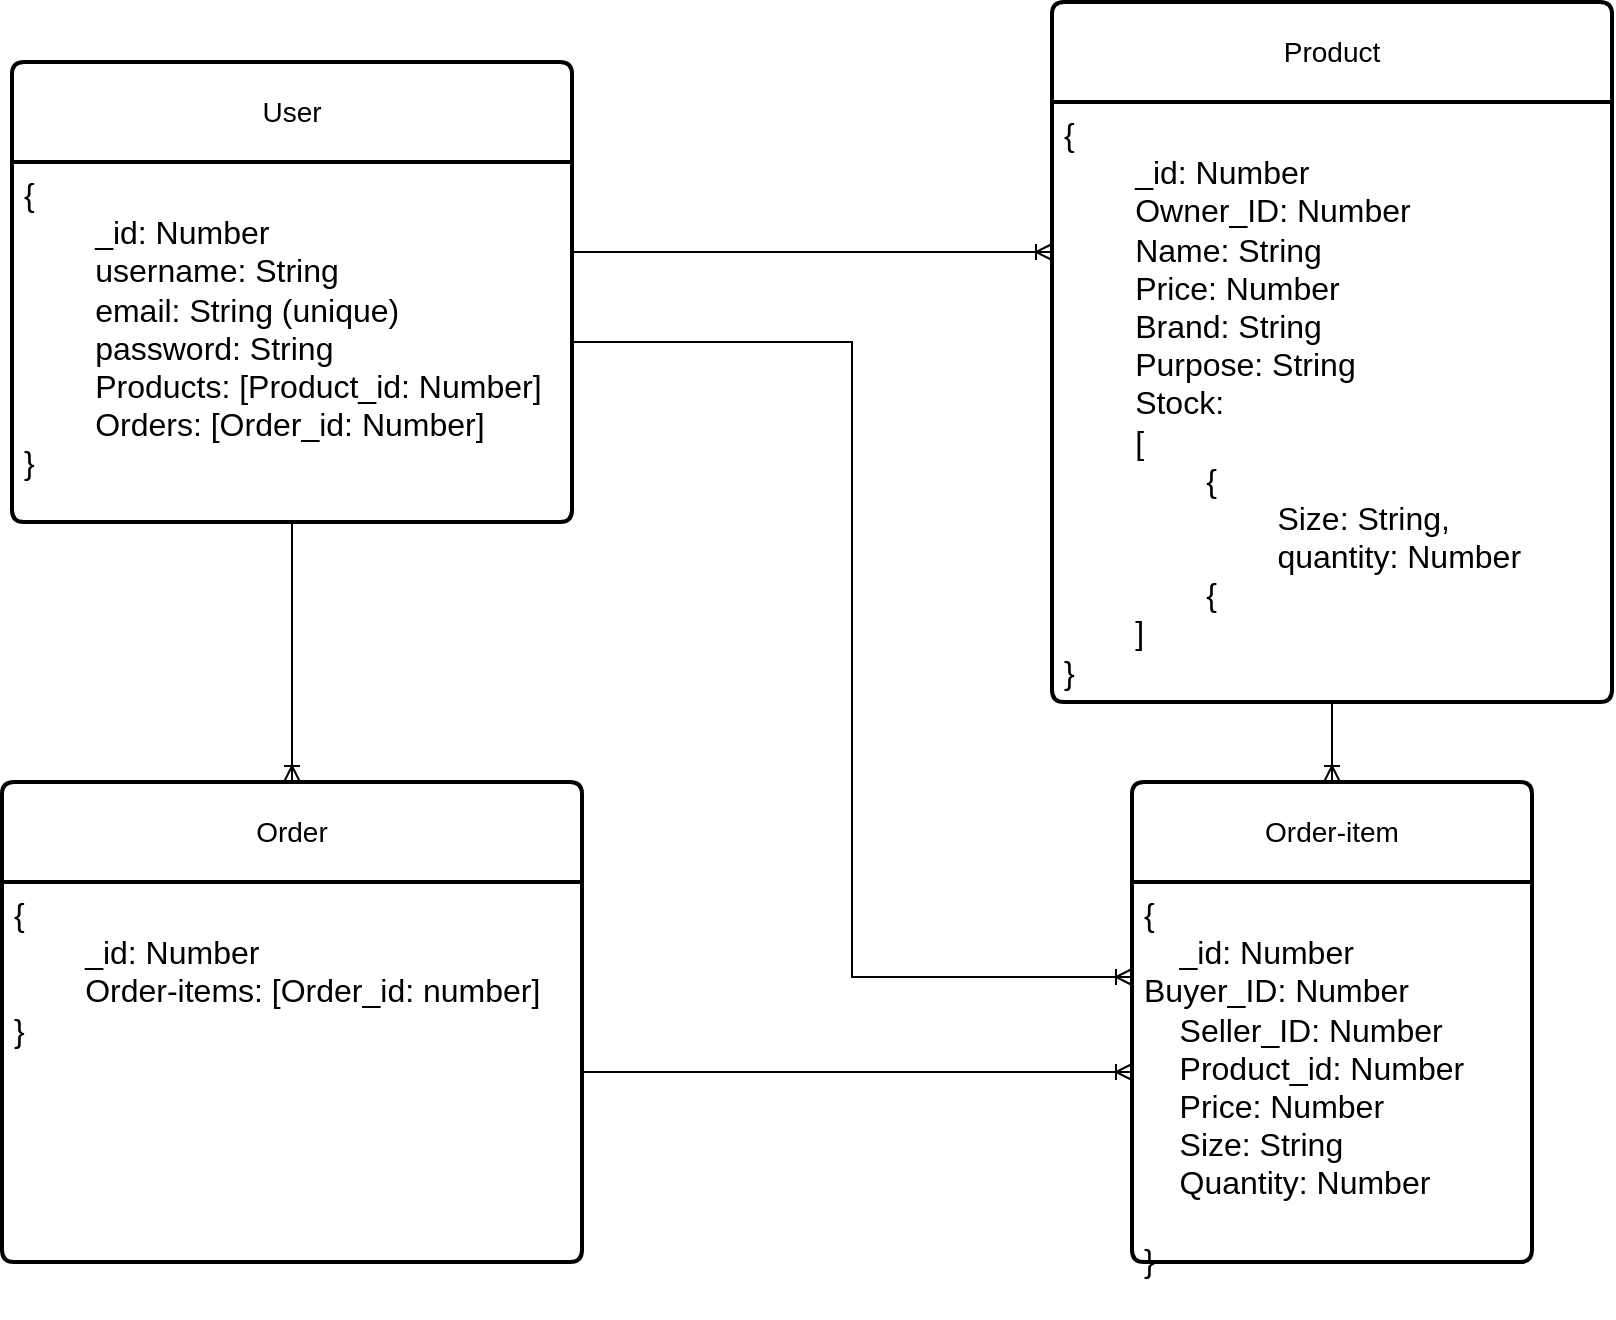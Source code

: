 <mxfile version="22.1.7" type="device">
  <diagram name="Page-1" id="qp85u31T0LVJBbgJjLoR">
    <mxGraphModel dx="1434" dy="746" grid="1" gridSize="10" guides="1" tooltips="1" connect="1" arrows="1" fold="1" page="1" pageScale="1" pageWidth="827" pageHeight="1169" math="0" shadow="0">
      <root>
        <mxCell id="0" />
        <mxCell id="1" parent="0" />
        <mxCell id="JjSkaJkUtYKDlv3DAUIi-1" value="User" style="swimlane;childLayout=stackLayout;horizontal=1;startSize=50;horizontalStack=0;rounded=1;fontSize=14;fontStyle=0;strokeWidth=2;resizeParent=0;resizeLast=1;shadow=0;dashed=0;align=center;arcSize=4;whiteSpace=wrap;html=1;" parent="1" vertex="1">
          <mxGeometry x="50" y="80" width="280" height="230" as="geometry" />
        </mxCell>
        <mxCell id="JjSkaJkUtYKDlv3DAUIi-2" value="&lt;div style=&quot;font-size: 16px;&quot;&gt;&lt;span style=&quot;background-color: initial;&quot;&gt;&lt;font style=&quot;font-size: 16px;&quot;&gt;{&lt;/font&gt;&lt;/span&gt;&lt;/div&gt;&lt;div style=&quot;font-size: 16px;&quot;&gt;&lt;span style=&quot;background-color: initial;&quot;&gt;&lt;font style=&quot;font-size: 16px;&quot;&gt;&lt;span style=&quot;white-space: pre;&quot;&gt;&#x9;&lt;/span&gt;_id: Number&lt;/font&gt;&lt;/span&gt;&lt;/div&gt;&lt;div style=&quot;font-size: 16px;&quot;&gt;&lt;span style=&quot;background-color: initial;&quot;&gt;&lt;font style=&quot;font-size: 16px;&quot;&gt;&lt;span style=&quot;white-space: pre;&quot;&gt;&#x9;&lt;/span&gt;username: String&lt;br&gt;&lt;/font&gt;&lt;/span&gt;&lt;/div&gt;&lt;div style=&quot;font-size: 16px;&quot;&gt;&lt;span style=&quot;background-color: initial;&quot;&gt;&lt;font style=&quot;font-size: 16px;&quot;&gt;&lt;span style=&quot;white-space: pre;&quot;&gt;&#x9;&lt;/span&gt;email: String (unique)&lt;br&gt;&lt;/font&gt;&lt;/span&gt;&lt;/div&gt;&lt;div style=&quot;font-size: 16px;&quot;&gt;&lt;/div&gt;&lt;div style=&quot;font-size: 16px;&quot;&gt;&lt;span style=&quot;background-color: initial;&quot;&gt;&lt;font style=&quot;font-size: 16px;&quot;&gt;&lt;span style=&quot;white-space: pre;&quot;&gt;&#x9;&lt;/span&gt;password: String&lt;/font&gt;&lt;/span&gt;&lt;/div&gt;&lt;div style=&quot;font-size: 16px;&quot;&gt;&lt;span style=&quot;background-color: initial;&quot;&gt;&lt;font style=&quot;font-size: 16px;&quot;&gt;&lt;span style=&quot;white-space: pre;&quot;&gt;&#x9;&lt;/span&gt;Products: [Product_id: Number]&lt;br&gt;&lt;/font&gt;&lt;/span&gt;&lt;/div&gt;&lt;div style=&quot;font-size: 16px;&quot;&gt;&lt;span style=&quot;background-color: initial;&quot;&gt;&lt;font style=&quot;font-size: 16px;&quot;&gt;&lt;span style=&quot;white-space: pre;&quot;&gt;&#x9;&lt;/span&gt;Orders: [Order_id: Number]&lt;br&gt;&lt;/font&gt;&lt;/span&gt;&lt;/div&gt;&lt;div style=&quot;font-size: 16px;&quot;&gt;&lt;span style=&quot;background-color: initial;&quot;&gt;&lt;font style=&quot;font-size: 16px;&quot;&gt;}&lt;/font&gt;&lt;/span&gt;&lt;/div&gt;&lt;div style=&quot;font-size: 16px;&quot;&gt;&lt;br&gt;&lt;/div&gt;" style="align=left;strokeColor=none;fillColor=none;spacingLeft=4;fontSize=12;verticalAlign=top;resizable=0;rotatable=0;part=1;html=1;" parent="JjSkaJkUtYKDlv3DAUIi-1" vertex="1">
          <mxGeometry y="50" width="280" height="180" as="geometry" />
        </mxCell>
        <mxCell id="JjSkaJkUtYKDlv3DAUIi-3" value="Product" style="swimlane;childLayout=stackLayout;horizontal=1;startSize=50;horizontalStack=0;rounded=1;fontSize=14;fontStyle=0;strokeWidth=2;resizeParent=0;resizeLast=1;shadow=0;dashed=0;align=center;arcSize=4;whiteSpace=wrap;html=1;" parent="1" vertex="1">
          <mxGeometry x="570" y="50" width="280" height="350" as="geometry" />
        </mxCell>
        <mxCell id="JjSkaJkUtYKDlv3DAUIi-4" value="&lt;font style=&quot;font-size: 16px;&quot;&gt;{&lt;br&gt;&lt;span style=&quot;white-space: pre;&quot;&gt;&#x9;&lt;/span&gt;_id: Number&lt;br&gt;&lt;span style=&quot;white-space: pre;&quot;&gt;&#x9;&lt;/span&gt;Owner_ID: Number&lt;br&gt;&lt;span style=&quot;white-space: pre;&quot;&gt;&#x9;&lt;/span&gt;Name: String&lt;br&gt;&lt;span style=&quot;white-space: pre;&quot;&gt;&#x9;&lt;/span&gt;Price: Number&lt;br&gt;&lt;span style=&quot;white-space: pre;&quot;&gt;&#x9;&lt;/span&gt;Brand: String&lt;br&gt;&lt;span style=&quot;white-space: pre;&quot;&gt;&#x9;&lt;/span&gt;Purpose: String&lt;br&gt;&lt;span style=&quot;white-space: pre;&quot;&gt;&#x9;&lt;/span&gt;Stock: &lt;span style=&quot;white-space: pre;&quot;&gt;&#x9;&lt;/span&gt;&lt;br&gt;&lt;span style=&quot;white-space: pre;&quot;&gt;&#x9;&lt;/span&gt;[&lt;br&gt;&lt;span style=&quot;white-space: pre;&quot;&gt;&#x9;&lt;/span&gt;&lt;span style=&quot;white-space: pre;&quot;&gt;&#x9;&lt;/span&gt;{&lt;br&gt;&lt;span style=&quot;white-space: pre;&quot;&gt;&#x9;&lt;/span&gt;&lt;span style=&quot;white-space: pre;&quot;&gt;&#x9;&lt;/span&gt;&lt;span style=&quot;white-space: pre;&quot;&gt;&#x9;&lt;/span&gt;Size: String, &lt;br&gt;&lt;span style=&quot;white-space: pre;&quot;&gt;&#x9;&lt;/span&gt;&lt;span style=&quot;white-space: pre;&quot;&gt;&#x9;&lt;span style=&quot;white-space: pre;&quot;&gt;&#x9;&lt;/span&gt;&lt;/span&gt;quantity: Number&lt;br&gt;&lt;span style=&quot;white-space: pre;&quot;&gt;&#x9;&lt;/span&gt;&lt;span style=&quot;white-space: pre;&quot;&gt;&#x9;&lt;/span&gt;{&lt;br&gt;&lt;span style=&quot;white-space: pre;&quot;&gt;&#x9;&lt;/span&gt;]&lt;br&gt;}&lt;br&gt;&lt;span style=&quot;white-space: pre;&quot;&gt;&#x9;&lt;/span&gt;&lt;br&gt;&lt;/font&gt;" style="align=left;strokeColor=none;fillColor=none;spacingLeft=4;fontSize=12;verticalAlign=top;resizable=0;rotatable=0;part=1;html=1;" parent="JjSkaJkUtYKDlv3DAUIi-3" vertex="1">
          <mxGeometry y="50" width="280" height="300" as="geometry" />
        </mxCell>
        <mxCell id="JjSkaJkUtYKDlv3DAUIi-5" style="edgeStyle=orthogonalEdgeStyle;rounded=0;orthogonalLoop=1;jettySize=auto;html=1;exitX=1;exitY=0.25;exitDx=0;exitDy=0;entryX=0;entryY=0.25;entryDx=0;entryDy=0;endArrow=ERoneToMany;endFill=0;" parent="1" source="JjSkaJkUtYKDlv3DAUIi-2" target="JjSkaJkUtYKDlv3DAUIi-4" edge="1">
          <mxGeometry relative="1" as="geometry" />
        </mxCell>
        <mxCell id="HELl3mfbh5D2u15L4ZEw-1" value="Order-item" style="swimlane;childLayout=stackLayout;horizontal=1;startSize=50;horizontalStack=0;rounded=1;fontSize=14;fontStyle=0;strokeWidth=2;resizeParent=0;resizeLast=1;shadow=0;dashed=0;align=center;arcSize=4;whiteSpace=wrap;html=1;" parent="1" vertex="1">
          <mxGeometry x="610" y="440" width="200" height="240" as="geometry" />
        </mxCell>
        <mxCell id="HELl3mfbh5D2u15L4ZEw-2" value="&lt;font style=&quot;font-size: 16px;&quot;&gt;{&lt;br&gt;&lt;span style=&quot;&quot;&gt;&lt;span style=&quot;&quot;&gt;&amp;nbsp;&amp;nbsp;&amp;nbsp;&amp;nbsp;&lt;/span&gt;&lt;/span&gt;_id: Number&lt;br&gt;Buyer_ID: Number&lt;br style=&quot;border-color: var(--border-color);&quot;&gt;&amp;nbsp;&amp;nbsp;&amp;nbsp;&amp;nbsp;Seller_ID: Number&lt;br&gt;&lt;span style=&quot;&quot;&gt;&lt;span style=&quot;&quot;&gt;&amp;nbsp;&amp;nbsp;&amp;nbsp;&amp;nbsp;&lt;/span&gt;&lt;/span&gt;Product_id: Number&lt;br&gt;&lt;span style=&quot;&quot;&gt;&lt;span style=&quot;&quot;&gt;&amp;nbsp;&amp;nbsp;&amp;nbsp;&amp;nbsp;&lt;/span&gt;&lt;/span&gt;Price: Number&lt;br&gt;&lt;span style=&quot;&quot;&gt;&lt;span style=&quot;&quot;&gt;&amp;nbsp;&amp;nbsp;&amp;nbsp;&amp;nbsp;&lt;/span&gt;&lt;/span&gt;Size: String&lt;br&gt;&lt;span style=&quot;&quot;&gt;&lt;span style=&quot;&quot;&gt;&amp;nbsp;&amp;nbsp;&amp;nbsp;&amp;nbsp;&lt;/span&gt;&lt;/span&gt;Quantity: Number&lt;br&gt;&lt;span style=&quot;&quot;&gt;&lt;span style=&quot;&quot;&gt;&amp;nbsp;&amp;nbsp;&amp;nbsp;&amp;nbsp;&lt;/span&gt;&lt;/span&gt;&lt;br&gt;}&lt;br&gt;&lt;span style=&quot;&quot;&gt;&lt;span style=&quot;&quot;&gt;&amp;nbsp;&amp;nbsp;&amp;nbsp;&amp;nbsp;&lt;/span&gt;&lt;/span&gt;&lt;br&gt;&lt;/font&gt;" style="align=left;strokeColor=none;fillColor=none;spacingLeft=4;fontSize=12;verticalAlign=top;resizable=0;rotatable=0;part=1;html=1;" parent="HELl3mfbh5D2u15L4ZEw-1" vertex="1">
          <mxGeometry y="50" width="200" height="190" as="geometry" />
        </mxCell>
        <mxCell id="HELl3mfbh5D2u15L4ZEw-3" style="edgeStyle=orthogonalEdgeStyle;rounded=0;orthogonalLoop=1;jettySize=auto;html=1;exitX=1;exitY=0.5;exitDx=0;exitDy=0;entryX=0;entryY=0.25;entryDx=0;entryDy=0;endArrow=ERoneToMany;endFill=0;" parent="1" source="JjSkaJkUtYKDlv3DAUIi-2" target="HELl3mfbh5D2u15L4ZEw-2" edge="1">
          <mxGeometry relative="1" as="geometry" />
        </mxCell>
        <mxCell id="HELl3mfbh5D2u15L4ZEw-4" style="edgeStyle=orthogonalEdgeStyle;rounded=0;orthogonalLoop=1;jettySize=auto;html=1;exitX=0.5;exitY=1;exitDx=0;exitDy=0;entryX=0.5;entryY=0;entryDx=0;entryDy=0;endArrow=ERoneToMany;endFill=0;startArrow=none;startFill=0;" parent="1" source="JjSkaJkUtYKDlv3DAUIi-4" target="HELl3mfbh5D2u15L4ZEw-1" edge="1">
          <mxGeometry relative="1" as="geometry" />
        </mxCell>
        <mxCell id="FgiDzkNff8P7kA8TAWAG-1" value="Order" style="swimlane;childLayout=stackLayout;horizontal=1;startSize=50;horizontalStack=0;rounded=1;fontSize=14;fontStyle=0;strokeWidth=2;resizeParent=0;resizeLast=1;shadow=0;dashed=0;align=center;arcSize=4;whiteSpace=wrap;html=1;" parent="1" vertex="1">
          <mxGeometry x="45" y="440" width="290" height="240" as="geometry" />
        </mxCell>
        <mxCell id="FgiDzkNff8P7kA8TAWAG-2" value="&lt;font style=&quot;font-size: 16px;&quot;&gt;{&lt;br&gt;&lt;span style=&quot;white-space: pre;&quot;&gt;&#x9;&lt;/span&gt;_id: Number&lt;br&gt;&lt;span style=&quot;white-space: pre;&quot;&gt;&#x9;&lt;/span&gt;Order-items: [Order_id: number]&lt;br&gt;}&lt;br&gt;&lt;span style=&quot;white-space: pre;&quot;&gt;&#x9;&lt;/span&gt;&lt;br&gt;&lt;/font&gt;" style="align=left;strokeColor=none;fillColor=none;spacingLeft=4;fontSize=12;verticalAlign=top;resizable=0;rotatable=0;part=1;html=1;" parent="FgiDzkNff8P7kA8TAWAG-1" vertex="1">
          <mxGeometry y="50" width="290" height="190" as="geometry" />
        </mxCell>
        <mxCell id="Xa-OKTGaR6CcKXgIvqDu-3" style="edgeStyle=orthogonalEdgeStyle;rounded=0;orthogonalLoop=1;jettySize=auto;html=1;exitX=1;exitY=0.5;exitDx=0;exitDy=0;entryX=0;entryY=0.5;entryDx=0;entryDy=0;endArrow=ERoneToMany;endFill=0;" parent="1" source="FgiDzkNff8P7kA8TAWAG-2" target="HELl3mfbh5D2u15L4ZEw-2" edge="1">
          <mxGeometry relative="1" as="geometry" />
        </mxCell>
        <mxCell id="Xa-OKTGaR6CcKXgIvqDu-4" style="edgeStyle=orthogonalEdgeStyle;rounded=0;orthogonalLoop=1;jettySize=auto;html=1;exitX=0.5;exitY=1;exitDx=0;exitDy=0;entryX=0.5;entryY=0;entryDx=0;entryDy=0;endArrow=ERoneToMany;endFill=0;" parent="1" source="JjSkaJkUtYKDlv3DAUIi-2" target="FgiDzkNff8P7kA8TAWAG-1" edge="1">
          <mxGeometry relative="1" as="geometry" />
        </mxCell>
      </root>
    </mxGraphModel>
  </diagram>
</mxfile>
